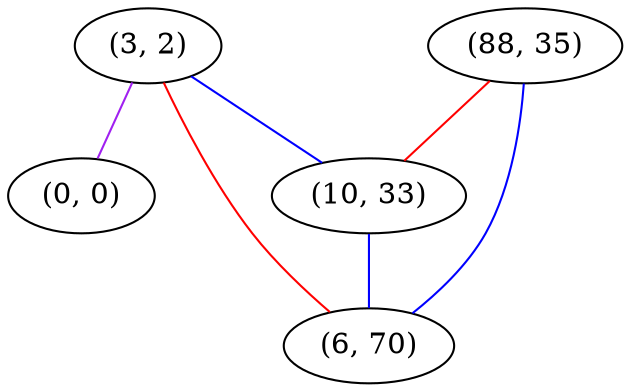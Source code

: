 graph "" {
"(3, 2)";
"(0, 0)";
"(88, 35)";
"(10, 33)";
"(6, 70)";
"(3, 2)" -- "(0, 0)"  [color=purple, key=0, weight=4];
"(3, 2)" -- "(10, 33)"  [color=blue, key=0, weight=3];
"(3, 2)" -- "(6, 70)"  [color=red, key=0, weight=1];
"(88, 35)" -- "(10, 33)"  [color=red, key=0, weight=1];
"(88, 35)" -- "(6, 70)"  [color=blue, key=0, weight=3];
"(10, 33)" -- "(6, 70)"  [color=blue, key=0, weight=3];
}

